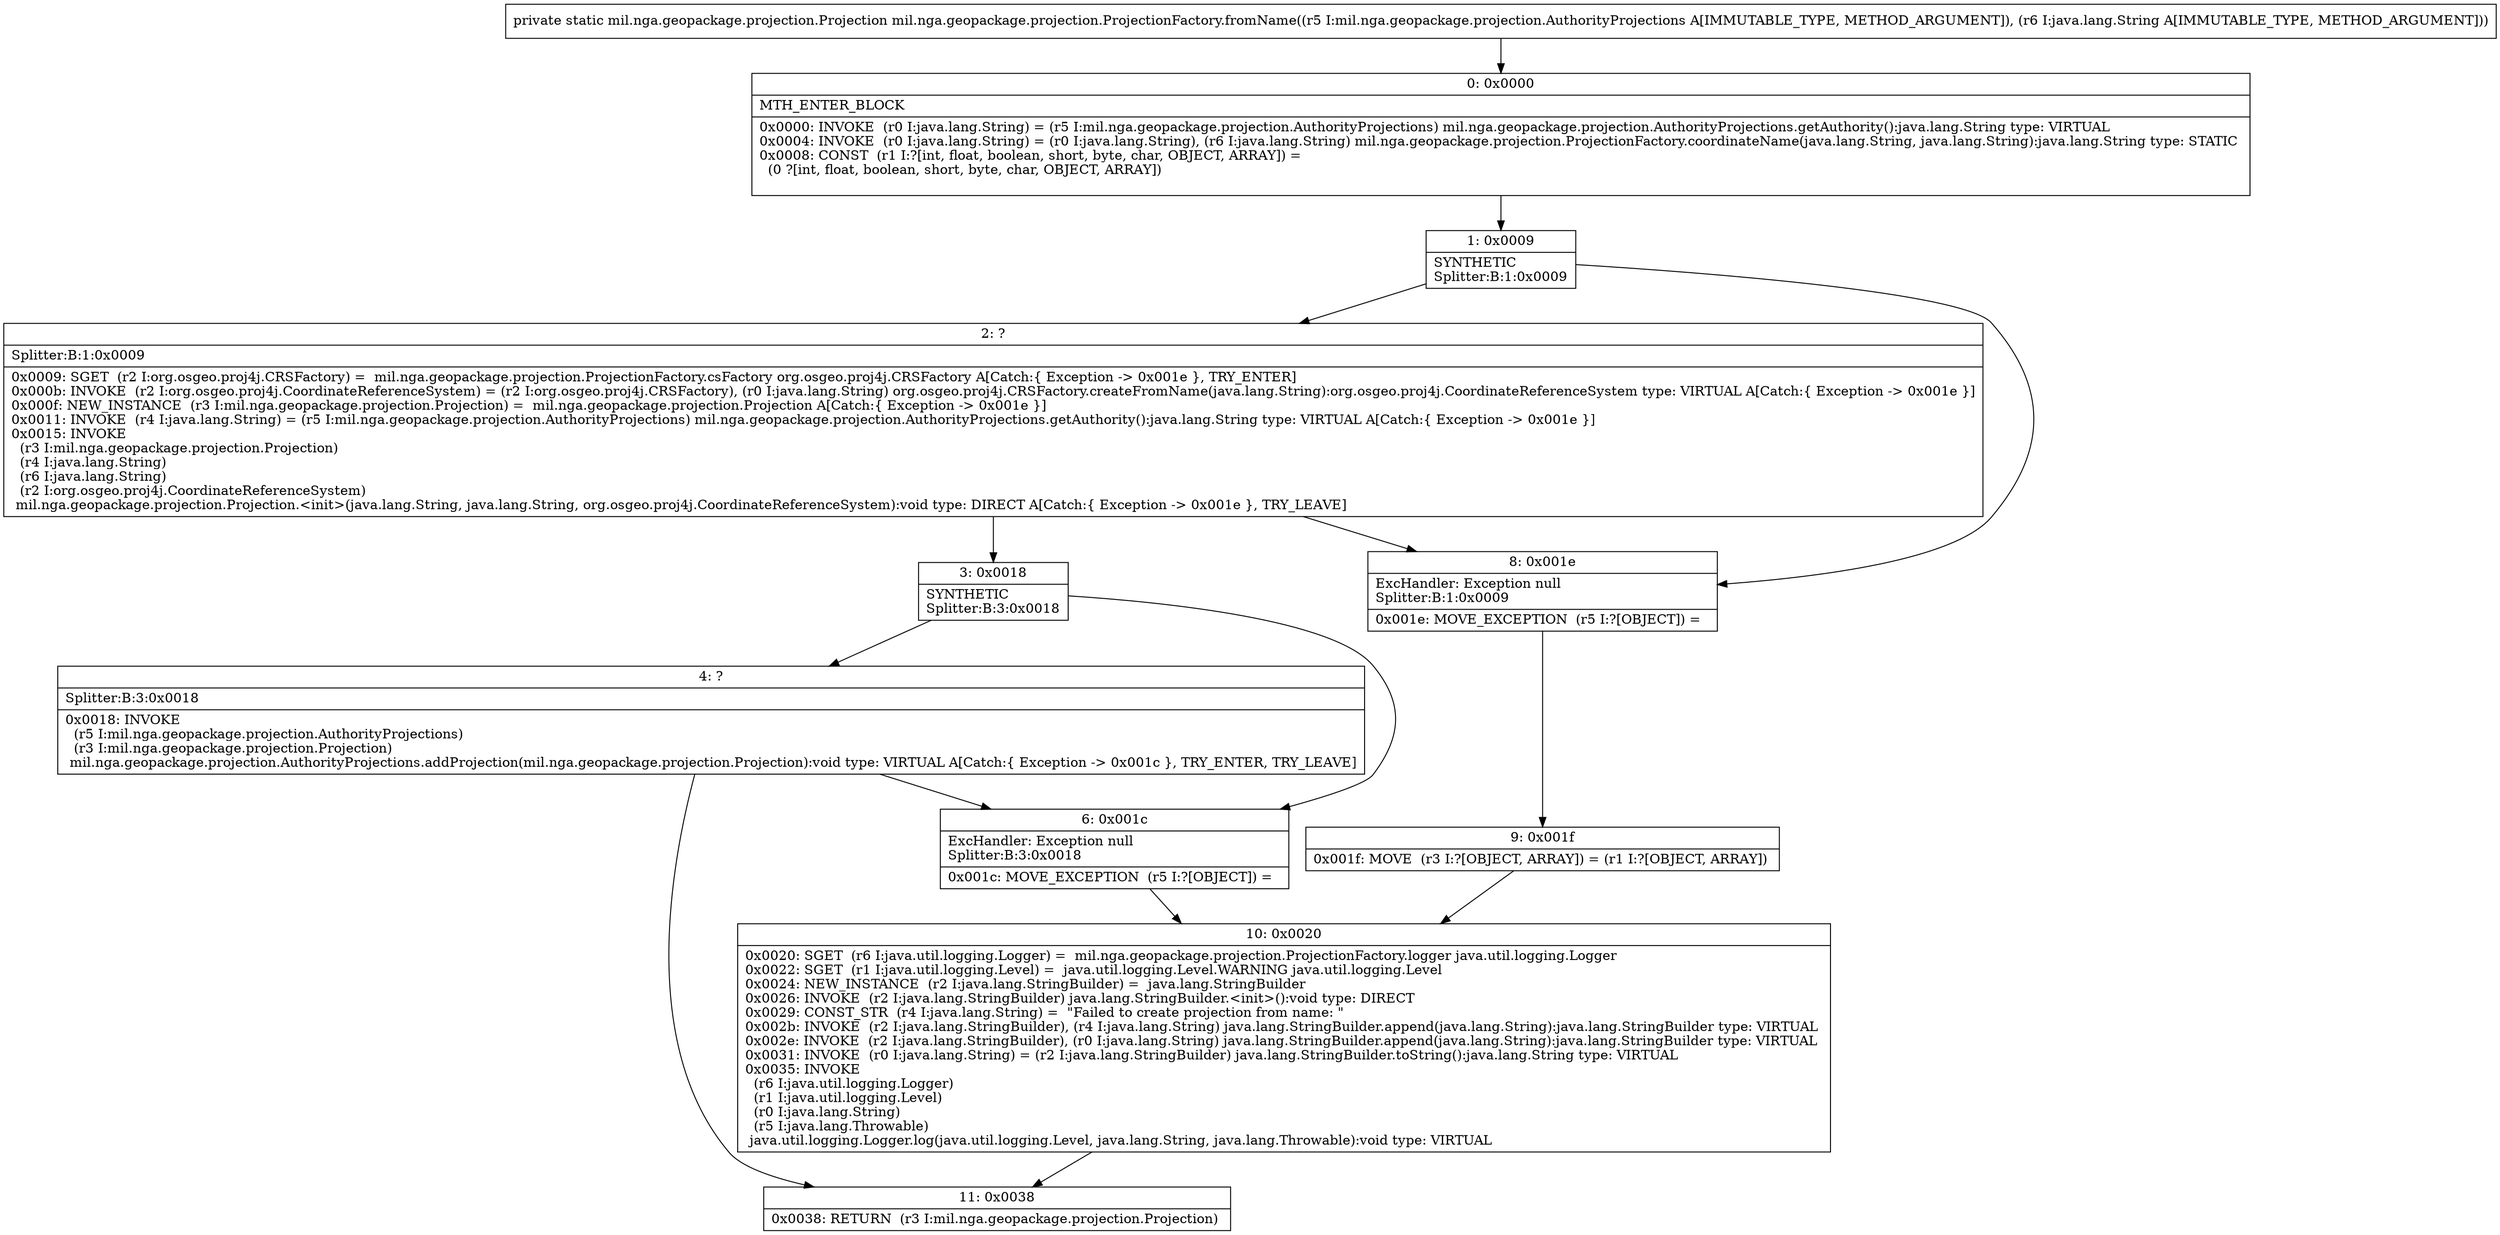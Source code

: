 digraph "CFG formil.nga.geopackage.projection.ProjectionFactory.fromName(Lmil\/nga\/geopackage\/projection\/AuthorityProjections;Ljava\/lang\/String;)Lmil\/nga\/geopackage\/projection\/Projection;" {
Node_0 [shape=record,label="{0\:\ 0x0000|MTH_ENTER_BLOCK\l|0x0000: INVOKE  (r0 I:java.lang.String) = (r5 I:mil.nga.geopackage.projection.AuthorityProjections) mil.nga.geopackage.projection.AuthorityProjections.getAuthority():java.lang.String type: VIRTUAL \l0x0004: INVOKE  (r0 I:java.lang.String) = (r0 I:java.lang.String), (r6 I:java.lang.String) mil.nga.geopackage.projection.ProjectionFactory.coordinateName(java.lang.String, java.lang.String):java.lang.String type: STATIC \l0x0008: CONST  (r1 I:?[int, float, boolean, short, byte, char, OBJECT, ARRAY]) = \l  (0 ?[int, float, boolean, short, byte, char, OBJECT, ARRAY])\l \l}"];
Node_1 [shape=record,label="{1\:\ 0x0009|SYNTHETIC\lSplitter:B:1:0x0009\l}"];
Node_2 [shape=record,label="{2\:\ ?|Splitter:B:1:0x0009\l|0x0009: SGET  (r2 I:org.osgeo.proj4j.CRSFactory) =  mil.nga.geopackage.projection.ProjectionFactory.csFactory org.osgeo.proj4j.CRSFactory A[Catch:\{ Exception \-\> 0x001e \}, TRY_ENTER]\l0x000b: INVOKE  (r2 I:org.osgeo.proj4j.CoordinateReferenceSystem) = (r2 I:org.osgeo.proj4j.CRSFactory), (r0 I:java.lang.String) org.osgeo.proj4j.CRSFactory.createFromName(java.lang.String):org.osgeo.proj4j.CoordinateReferenceSystem type: VIRTUAL A[Catch:\{ Exception \-\> 0x001e \}]\l0x000f: NEW_INSTANCE  (r3 I:mil.nga.geopackage.projection.Projection) =  mil.nga.geopackage.projection.Projection A[Catch:\{ Exception \-\> 0x001e \}]\l0x0011: INVOKE  (r4 I:java.lang.String) = (r5 I:mil.nga.geopackage.projection.AuthorityProjections) mil.nga.geopackage.projection.AuthorityProjections.getAuthority():java.lang.String type: VIRTUAL A[Catch:\{ Exception \-\> 0x001e \}]\l0x0015: INVOKE  \l  (r3 I:mil.nga.geopackage.projection.Projection)\l  (r4 I:java.lang.String)\l  (r6 I:java.lang.String)\l  (r2 I:org.osgeo.proj4j.CoordinateReferenceSystem)\l mil.nga.geopackage.projection.Projection.\<init\>(java.lang.String, java.lang.String, org.osgeo.proj4j.CoordinateReferenceSystem):void type: DIRECT A[Catch:\{ Exception \-\> 0x001e \}, TRY_LEAVE]\l}"];
Node_3 [shape=record,label="{3\:\ 0x0018|SYNTHETIC\lSplitter:B:3:0x0018\l}"];
Node_4 [shape=record,label="{4\:\ ?|Splitter:B:3:0x0018\l|0x0018: INVOKE  \l  (r5 I:mil.nga.geopackage.projection.AuthorityProjections)\l  (r3 I:mil.nga.geopackage.projection.Projection)\l mil.nga.geopackage.projection.AuthorityProjections.addProjection(mil.nga.geopackage.projection.Projection):void type: VIRTUAL A[Catch:\{ Exception \-\> 0x001c \}, TRY_ENTER, TRY_LEAVE]\l}"];
Node_6 [shape=record,label="{6\:\ 0x001c|ExcHandler: Exception null\lSplitter:B:3:0x0018\l|0x001c: MOVE_EXCEPTION  (r5 I:?[OBJECT]) =  \l}"];
Node_8 [shape=record,label="{8\:\ 0x001e|ExcHandler: Exception null\lSplitter:B:1:0x0009\l|0x001e: MOVE_EXCEPTION  (r5 I:?[OBJECT]) =  \l}"];
Node_9 [shape=record,label="{9\:\ 0x001f|0x001f: MOVE  (r3 I:?[OBJECT, ARRAY]) = (r1 I:?[OBJECT, ARRAY]) \l}"];
Node_10 [shape=record,label="{10\:\ 0x0020|0x0020: SGET  (r6 I:java.util.logging.Logger) =  mil.nga.geopackage.projection.ProjectionFactory.logger java.util.logging.Logger \l0x0022: SGET  (r1 I:java.util.logging.Level) =  java.util.logging.Level.WARNING java.util.logging.Level \l0x0024: NEW_INSTANCE  (r2 I:java.lang.StringBuilder) =  java.lang.StringBuilder \l0x0026: INVOKE  (r2 I:java.lang.StringBuilder) java.lang.StringBuilder.\<init\>():void type: DIRECT \l0x0029: CONST_STR  (r4 I:java.lang.String) =  \"Failed to create projection from name: \" \l0x002b: INVOKE  (r2 I:java.lang.StringBuilder), (r4 I:java.lang.String) java.lang.StringBuilder.append(java.lang.String):java.lang.StringBuilder type: VIRTUAL \l0x002e: INVOKE  (r2 I:java.lang.StringBuilder), (r0 I:java.lang.String) java.lang.StringBuilder.append(java.lang.String):java.lang.StringBuilder type: VIRTUAL \l0x0031: INVOKE  (r0 I:java.lang.String) = (r2 I:java.lang.StringBuilder) java.lang.StringBuilder.toString():java.lang.String type: VIRTUAL \l0x0035: INVOKE  \l  (r6 I:java.util.logging.Logger)\l  (r1 I:java.util.logging.Level)\l  (r0 I:java.lang.String)\l  (r5 I:java.lang.Throwable)\l java.util.logging.Logger.log(java.util.logging.Level, java.lang.String, java.lang.Throwable):void type: VIRTUAL \l}"];
Node_11 [shape=record,label="{11\:\ 0x0038|0x0038: RETURN  (r3 I:mil.nga.geopackage.projection.Projection) \l}"];
MethodNode[shape=record,label="{private static mil.nga.geopackage.projection.Projection mil.nga.geopackage.projection.ProjectionFactory.fromName((r5 I:mil.nga.geopackage.projection.AuthorityProjections A[IMMUTABLE_TYPE, METHOD_ARGUMENT]), (r6 I:java.lang.String A[IMMUTABLE_TYPE, METHOD_ARGUMENT])) }"];
MethodNode -> Node_0;
Node_0 -> Node_1;
Node_1 -> Node_2;
Node_1 -> Node_8;
Node_2 -> Node_3;
Node_2 -> Node_8;
Node_3 -> Node_4;
Node_3 -> Node_6;
Node_4 -> Node_6;
Node_4 -> Node_11;
Node_6 -> Node_10;
Node_8 -> Node_9;
Node_9 -> Node_10;
Node_10 -> Node_11;
}

